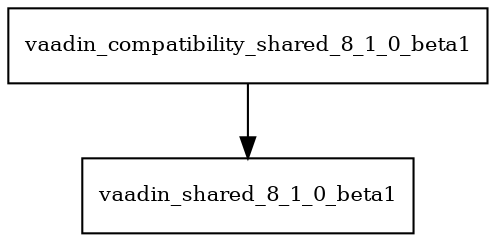 digraph vaadin_compatibility_shared_8_1_0_beta1_dependencies {
  node [shape = box, fontsize=10.0];
  vaadin_compatibility_shared_8_1_0_beta1 -> vaadin_shared_8_1_0_beta1;
}
